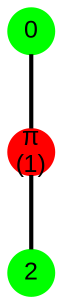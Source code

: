 graph G {
  node [style="filled", shape="circle", width="0.3", height="0.3", fixedsize="true", fontsize="12", fontname="Arial"];
  edge [penwidth=2.0];
  0 [color="green", shape="circle", label="0", pos="0,0!", style="filled", width="0.3", height="0.3", fixedsize="true"]
  2 [color="green", shape="circle", label="2", pos="0,0!", style="filled", width="0.3", height="0.3", fixedsize="true"]
  1 [color="red", shape="circle", label="π
(1)", pos="0,0!", style="filled", width="0.3", height="0.3", fixedsize="true"]
  0 -- 1
  1 -- 2
}
